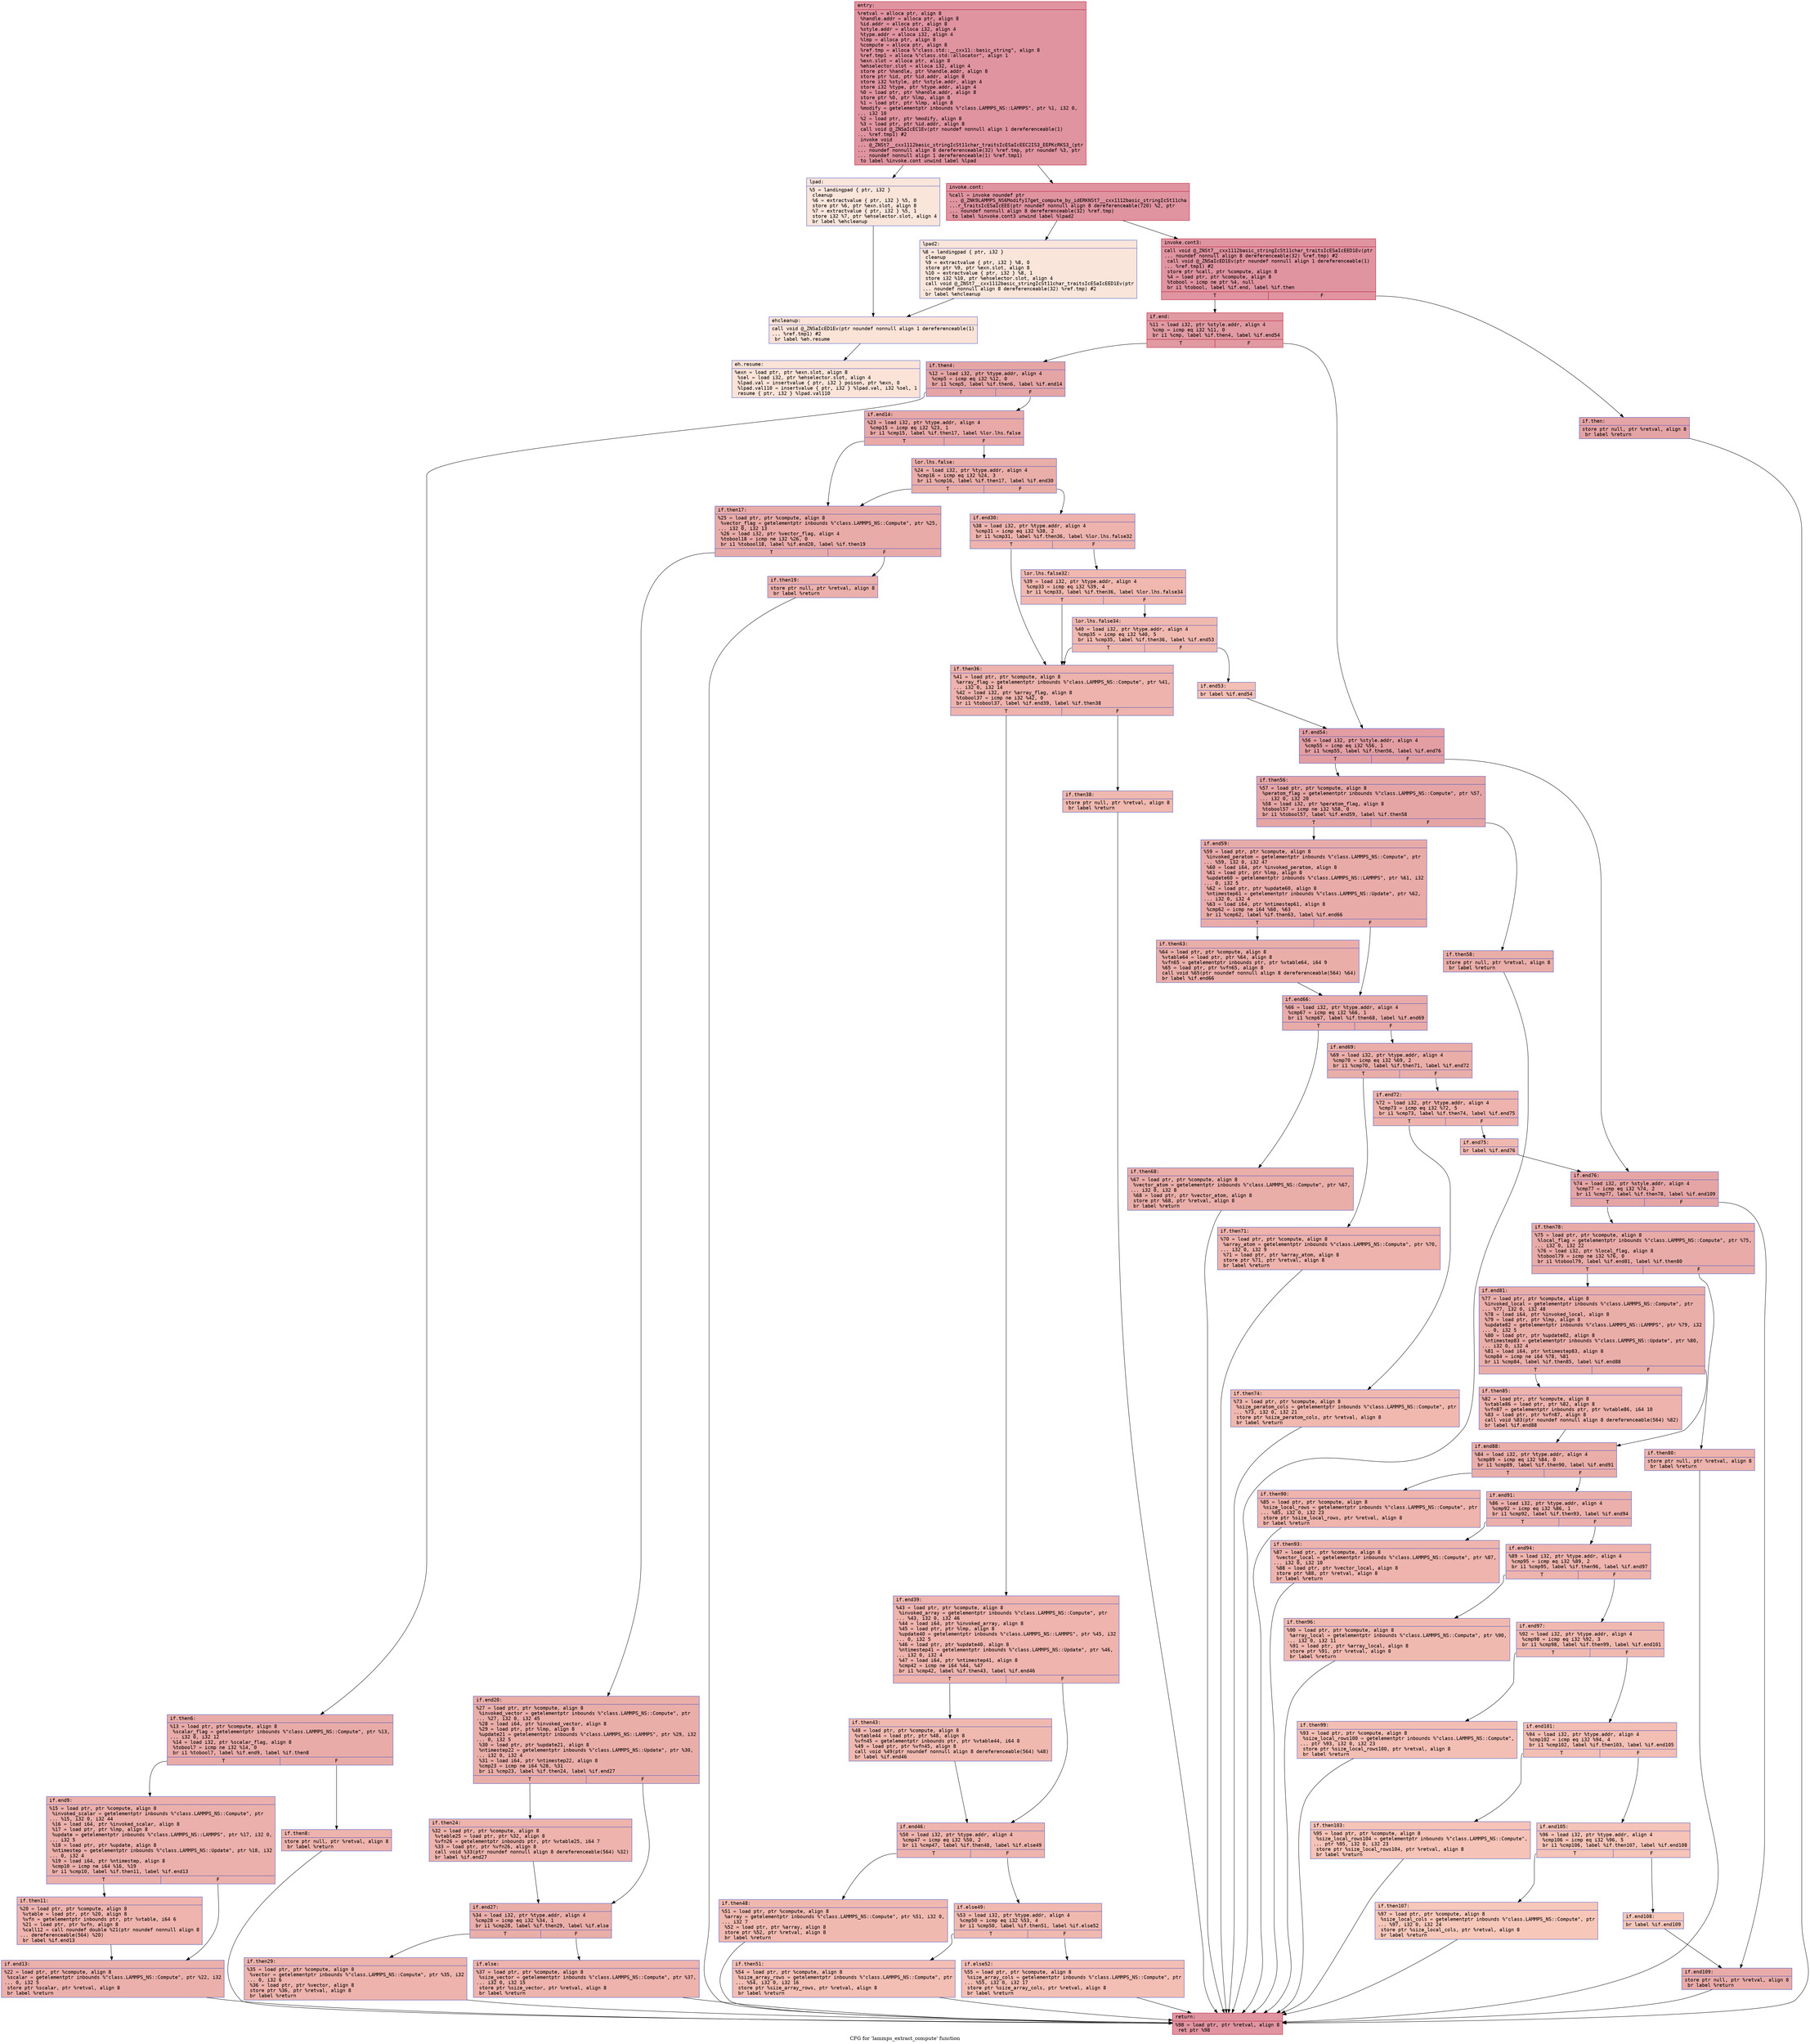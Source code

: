 digraph "CFG for 'lammps_extract_compute' function" {
	label="CFG for 'lammps_extract_compute' function";

	Node0x55bdf7e59100 [shape=record,color="#b70d28ff", style=filled, fillcolor="#b70d2870" fontname="Courier",label="{entry:\l|  %retval = alloca ptr, align 8\l  %handle.addr = alloca ptr, align 8\l  %id.addr = alloca ptr, align 8\l  %style.addr = alloca i32, align 4\l  %type.addr = alloca i32, align 4\l  %lmp = alloca ptr, align 8\l  %compute = alloca ptr, align 8\l  %ref.tmp = alloca %\"class.std::__cxx11::basic_string\", align 8\l  %ref.tmp1 = alloca %\"class.std::allocator\", align 1\l  %exn.slot = alloca ptr, align 8\l  %ehselector.slot = alloca i32, align 4\l  store ptr %handle, ptr %handle.addr, align 8\l  store ptr %id, ptr %id.addr, align 8\l  store i32 %style, ptr %style.addr, align 4\l  store i32 %type, ptr %type.addr, align 4\l  %0 = load ptr, ptr %handle.addr, align 8\l  store ptr %0, ptr %lmp, align 8\l  %1 = load ptr, ptr %lmp, align 8\l  %modify = getelementptr inbounds %\"class.LAMMPS_NS::LAMMPS\", ptr %1, i32 0,\l... i32 10\l  %2 = load ptr, ptr %modify, align 8\l  %3 = load ptr, ptr %id.addr, align 8\l  call void @_ZNSaIcEC1Ev(ptr noundef nonnull align 1 dereferenceable(1)\l... %ref.tmp1) #2\l  invoke void\l... @_ZNSt7__cxx1112basic_stringIcSt11char_traitsIcESaIcEEC2IS3_EEPKcRKS3_(ptr\l... noundef nonnull align 8 dereferenceable(32) %ref.tmp, ptr noundef %3, ptr\l... noundef nonnull align 1 dereferenceable(1) %ref.tmp1)\l          to label %invoke.cont unwind label %lpad\l}"];
	Node0x55bdf7e59100 -> Node0x55bdf7e59fd0[tooltip="entry -> invoke.cont\nProbability 100.00%" ];
	Node0x55bdf7e59100 -> Node0x55bdf7e5a050[tooltip="entry -> lpad\nProbability 0.00%" ];
	Node0x55bdf7e59fd0 [shape=record,color="#b70d28ff", style=filled, fillcolor="#b70d2870" fontname="Courier",label="{invoke.cont:\l|  %call = invoke noundef ptr\l... @_ZNK9LAMMPS_NS6Modify17get_compute_by_idERKNSt7__cxx1112basic_stringIcSt11cha\l...r_traitsIcESaIcEEE(ptr noundef nonnull align 8 dereferenceable(720) %2, ptr\l... noundef nonnull align 8 dereferenceable(32) %ref.tmp)\l          to label %invoke.cont3 unwind label %lpad2\l}"];
	Node0x55bdf7e59fd0 -> Node0x55bdf7e59f80[tooltip="invoke.cont -> invoke.cont3\nProbability 100.00%" ];
	Node0x55bdf7e59fd0 -> Node0x55bdf7e5a350[tooltip="invoke.cont -> lpad2\nProbability 0.00%" ];
	Node0x55bdf7e59f80 [shape=record,color="#b70d28ff", style=filled, fillcolor="#b70d2870" fontname="Courier",label="{invoke.cont3:\l|  call void @_ZNSt7__cxx1112basic_stringIcSt11char_traitsIcESaIcEED1Ev(ptr\l... noundef nonnull align 8 dereferenceable(32) %ref.tmp) #2\l  call void @_ZNSaIcED1Ev(ptr noundef nonnull align 1 dereferenceable(1)\l... %ref.tmp1) #2\l  store ptr %call, ptr %compute, align 8\l  %4 = load ptr, ptr %compute, align 8\l  %tobool = icmp ne ptr %4, null\l  br i1 %tobool, label %if.end, label %if.then\l|{<s0>T|<s1>F}}"];
	Node0x55bdf7e59f80:s0 -> Node0x55bdf7e5aa90[tooltip="invoke.cont3 -> if.end\nProbability 62.50%" ];
	Node0x55bdf7e59f80:s1 -> Node0x55bdf7e5ab00[tooltip="invoke.cont3 -> if.then\nProbability 37.50%" ];
	Node0x55bdf7e5ab00 [shape=record,color="#3d50c3ff", style=filled, fillcolor="#c32e3170" fontname="Courier",label="{if.then:\l|  store ptr null, ptr %retval, align 8\l  br label %return\l}"];
	Node0x55bdf7e5ab00 -> Node0x55bdf7e59690[tooltip="if.then -> return\nProbability 100.00%" ];
	Node0x55bdf7e5a050 [shape=record,color="#3d50c3ff", style=filled, fillcolor="#f4c5ad70" fontname="Courier",label="{lpad:\l|  %5 = landingpad \{ ptr, i32 \}\l          cleanup\l  %6 = extractvalue \{ ptr, i32 \} %5, 0\l  store ptr %6, ptr %exn.slot, align 8\l  %7 = extractvalue \{ ptr, i32 \} %5, 1\l  store i32 %7, ptr %ehselector.slot, align 4\l  br label %ehcleanup\l}"];
	Node0x55bdf7e5a050 -> Node0x55bdf7e5b1c0[tooltip="lpad -> ehcleanup\nProbability 100.00%" ];
	Node0x55bdf7e5a350 [shape=record,color="#3d50c3ff", style=filled, fillcolor="#f4c5ad70" fontname="Courier",label="{lpad2:\l|  %8 = landingpad \{ ptr, i32 \}\l          cleanup\l  %9 = extractvalue \{ ptr, i32 \} %8, 0\l  store ptr %9, ptr %exn.slot, align 8\l  %10 = extractvalue \{ ptr, i32 \} %8, 1\l  store i32 %10, ptr %ehselector.slot, align 4\l  call void @_ZNSt7__cxx1112basic_stringIcSt11char_traitsIcESaIcEED1Ev(ptr\l... noundef nonnull align 8 dereferenceable(32) %ref.tmp) #2\l  br label %ehcleanup\l}"];
	Node0x55bdf7e5a350 -> Node0x55bdf7e5b1c0[tooltip="lpad2 -> ehcleanup\nProbability 100.00%" ];
	Node0x55bdf7e5b1c0 [shape=record,color="#3d50c3ff", style=filled, fillcolor="#f6bfa670" fontname="Courier",label="{ehcleanup:\l|  call void @_ZNSaIcED1Ev(ptr noundef nonnull align 1 dereferenceable(1)\l... %ref.tmp1) #2\l  br label %eh.resume\l}"];
	Node0x55bdf7e5b1c0 -> Node0x55bdf7e5b840[tooltip="ehcleanup -> eh.resume\nProbability 100.00%" ];
	Node0x55bdf7e5aa90 [shape=record,color="#b70d28ff", style=filled, fillcolor="#bb1b2c70" fontname="Courier",label="{if.end:\l|  %11 = load i32, ptr %style.addr, align 4\l  %cmp = icmp eq i32 %11, 0\l  br i1 %cmp, label %if.then4, label %if.end54\l|{<s0>T|<s1>F}}"];
	Node0x55bdf7e5aa90:s0 -> Node0x55bdf7e5ba10[tooltip="if.end -> if.then4\nProbability 37.50%" ];
	Node0x55bdf7e5aa90:s1 -> Node0x55bdf7e5ba90[tooltip="if.end -> if.end54\nProbability 62.50%" ];
	Node0x55bdf7e5ba10 [shape=record,color="#3d50c3ff", style=filled, fillcolor="#c5333470" fontname="Courier",label="{if.then4:\l|  %12 = load i32, ptr %type.addr, align 4\l  %cmp5 = icmp eq i32 %12, 0\l  br i1 %cmp5, label %if.then6, label %if.end14\l|{<s0>T|<s1>F}}"];
	Node0x55bdf7e5ba10:s0 -> Node0x55bdf7e5bd50[tooltip="if.then4 -> if.then6\nProbability 37.50%" ];
	Node0x55bdf7e5ba10:s1 -> Node0x55bdf7e5bdd0[tooltip="if.then4 -> if.end14\nProbability 62.50%" ];
	Node0x55bdf7e5bd50 [shape=record,color="#3d50c3ff", style=filled, fillcolor="#cc403a70" fontname="Courier",label="{if.then6:\l|  %13 = load ptr, ptr %compute, align 8\l  %scalar_flag = getelementptr inbounds %\"class.LAMMPS_NS::Compute\", ptr %13,\l... i32 0, i32 12\l  %14 = load i32, ptr %scalar_flag, align 8\l  %tobool7 = icmp ne i32 %14, 0\l  br i1 %tobool7, label %if.end9, label %if.then8\l|{<s0>T|<s1>F}}"];
	Node0x55bdf7e5bd50:s0 -> Node0x55bdf7e5c200[tooltip="if.then6 -> if.end9\nProbability 62.50%" ];
	Node0x55bdf7e5bd50:s1 -> Node0x55bdf7e5c270[tooltip="if.then6 -> if.then8\nProbability 37.50%" ];
	Node0x55bdf7e5c270 [shape=record,color="#3d50c3ff", style=filled, fillcolor="#d6524470" fontname="Courier",label="{if.then8:\l|  store ptr null, ptr %retval, align 8\l  br label %return\l}"];
	Node0x55bdf7e5c270 -> Node0x55bdf7e59690[tooltip="if.then8 -> return\nProbability 100.00%" ];
	Node0x55bdf7e5c200 [shape=record,color="#3d50c3ff", style=filled, fillcolor="#d24b4070" fontname="Courier",label="{if.end9:\l|  %15 = load ptr, ptr %compute, align 8\l  %invoked_scalar = getelementptr inbounds %\"class.LAMMPS_NS::Compute\", ptr\l... %15, i32 0, i32 44\l  %16 = load i64, ptr %invoked_scalar, align 8\l  %17 = load ptr, ptr %lmp, align 8\l  %update = getelementptr inbounds %\"class.LAMMPS_NS::LAMMPS\", ptr %17, i32 0,\l... i32 5\l  %18 = load ptr, ptr %update, align 8\l  %ntimestep = getelementptr inbounds %\"class.LAMMPS_NS::Update\", ptr %18, i32\l... 0, i32 4\l  %19 = load i64, ptr %ntimestep, align 8\l  %cmp10 = icmp ne i64 %16, %19\l  br i1 %cmp10, label %if.then11, label %if.end13\l|{<s0>T|<s1>F}}"];
	Node0x55bdf7e5c200:s0 -> Node0x55bdf7e5cb00[tooltip="if.end9 -> if.then11\nProbability 50.00%" ];
	Node0x55bdf7e5c200:s1 -> Node0x55bdf7e5cb80[tooltip="if.end9 -> if.end13\nProbability 50.00%" ];
	Node0x55bdf7e5cb00 [shape=record,color="#3d50c3ff", style=filled, fillcolor="#d8564670" fontname="Courier",label="{if.then11:\l|  %20 = load ptr, ptr %compute, align 8\l  %vtable = load ptr, ptr %20, align 8\l  %vfn = getelementptr inbounds ptr, ptr %vtable, i64 6\l  %21 = load ptr, ptr %vfn, align 8\l  %call12 = call noundef double %21(ptr noundef nonnull align 8\l... dereferenceable(564) %20)\l  br label %if.end13\l}"];
	Node0x55bdf7e5cb00 -> Node0x55bdf7e5cb80[tooltip="if.then11 -> if.end13\nProbability 100.00%" ];
	Node0x55bdf7e5cb80 [shape=record,color="#3d50c3ff", style=filled, fillcolor="#d24b4070" fontname="Courier",label="{if.end13:\l|  %22 = load ptr, ptr %compute, align 8\l  %scalar = getelementptr inbounds %\"class.LAMMPS_NS::Compute\", ptr %22, i32\l... 0, i32 5\l  store ptr %scalar, ptr %retval, align 8\l  br label %return\l}"];
	Node0x55bdf7e5cb80 -> Node0x55bdf7e59690[tooltip="if.end13 -> return\nProbability 100.00%" ];
	Node0x55bdf7e5bdd0 [shape=record,color="#3d50c3ff", style=filled, fillcolor="#ca3b3770" fontname="Courier",label="{if.end14:\l|  %23 = load i32, ptr %type.addr, align 4\l  %cmp15 = icmp eq i32 %23, 1\l  br i1 %cmp15, label %if.then17, label %lor.lhs.false\l|{<s0>T|<s1>F}}"];
	Node0x55bdf7e5bdd0:s0 -> Node0x55bdf7e5ab70[tooltip="if.end14 -> if.then17\nProbability 50.00%" ];
	Node0x55bdf7e5bdd0:s1 -> Node0x55bdf7e5abf0[tooltip="if.end14 -> lor.lhs.false\nProbability 50.00%" ];
	Node0x55bdf7e5abf0 [shape=record,color="#3d50c3ff", style=filled, fillcolor="#d0473d70" fontname="Courier",label="{lor.lhs.false:\l|  %24 = load i32, ptr %type.addr, align 4\l  %cmp16 = icmp eq i32 %24, 3\l  br i1 %cmp16, label %if.then17, label %if.end30\l|{<s0>T|<s1>F}}"];
	Node0x55bdf7e5abf0:s0 -> Node0x55bdf7e5ab70[tooltip="lor.lhs.false -> if.then17\nProbability 50.00%" ];
	Node0x55bdf7e5abf0:s1 -> Node0x55bdf7e5da80[tooltip="lor.lhs.false -> if.end30\nProbability 50.00%" ];
	Node0x55bdf7e5ab70 [shape=record,color="#3d50c3ff", style=filled, fillcolor="#cc403a70" fontname="Courier",label="{if.then17:\l|  %25 = load ptr, ptr %compute, align 8\l  %vector_flag = getelementptr inbounds %\"class.LAMMPS_NS::Compute\", ptr %25,\l... i32 0, i32 13\l  %26 = load i32, ptr %vector_flag, align 4\l  %tobool18 = icmp ne i32 %26, 0\l  br i1 %tobool18, label %if.end20, label %if.then19\l|{<s0>T|<s1>F}}"];
	Node0x55bdf7e5ab70:s0 -> Node0x55bdf7e5de30[tooltip="if.then17 -> if.end20\nProbability 62.50%" ];
	Node0x55bdf7e5ab70:s1 -> Node0x55bdf7e5deb0[tooltip="if.then17 -> if.then19\nProbability 37.50%" ];
	Node0x55bdf7e5deb0 [shape=record,color="#3d50c3ff", style=filled, fillcolor="#d24b4070" fontname="Courier",label="{if.then19:\l|  store ptr null, ptr %retval, align 8\l  br label %return\l}"];
	Node0x55bdf7e5deb0 -> Node0x55bdf7e59690[tooltip="if.then19 -> return\nProbability 100.00%" ];
	Node0x55bdf7e5de30 [shape=record,color="#3d50c3ff", style=filled, fillcolor="#d0473d70" fontname="Courier",label="{if.end20:\l|  %27 = load ptr, ptr %compute, align 8\l  %invoked_vector = getelementptr inbounds %\"class.LAMMPS_NS::Compute\", ptr\l... %27, i32 0, i32 45\l  %28 = load i64, ptr %invoked_vector, align 8\l  %29 = load ptr, ptr %lmp, align 8\l  %update21 = getelementptr inbounds %\"class.LAMMPS_NS::LAMMPS\", ptr %29, i32\l... 0, i32 5\l  %30 = load ptr, ptr %update21, align 8\l  %ntimestep22 = getelementptr inbounds %\"class.LAMMPS_NS::Update\", ptr %30,\l... i32 0, i32 4\l  %31 = load i64, ptr %ntimestep22, align 8\l  %cmp23 = icmp ne i64 %28, %31\l  br i1 %cmp23, label %if.then24, label %if.end27\l|{<s0>T|<s1>F}}"];
	Node0x55bdf7e5de30:s0 -> Node0x55bdf7e5e780[tooltip="if.end20 -> if.then24\nProbability 50.00%" ];
	Node0x55bdf7e5de30:s1 -> Node0x55bdf7e5e800[tooltip="if.end20 -> if.end27\nProbability 50.00%" ];
	Node0x55bdf7e5e780 [shape=record,color="#3d50c3ff", style=filled, fillcolor="#d6524470" fontname="Courier",label="{if.then24:\l|  %32 = load ptr, ptr %compute, align 8\l  %vtable25 = load ptr, ptr %32, align 8\l  %vfn26 = getelementptr inbounds ptr, ptr %vtable25, i64 7\l  %33 = load ptr, ptr %vfn26, align 8\l  call void %33(ptr noundef nonnull align 8 dereferenceable(564) %32)\l  br label %if.end27\l}"];
	Node0x55bdf7e5e780 -> Node0x55bdf7e5e800[tooltip="if.then24 -> if.end27\nProbability 100.00%" ];
	Node0x55bdf7e5e800 [shape=record,color="#3d50c3ff", style=filled, fillcolor="#d0473d70" fontname="Courier",label="{if.end27:\l|  %34 = load i32, ptr %type.addr, align 4\l  %cmp28 = icmp eq i32 %34, 1\l  br i1 %cmp28, label %if.then29, label %if.else\l|{<s0>T|<s1>F}}"];
	Node0x55bdf7e5e800:s0 -> Node0x55bdf7e5ee60[tooltip="if.end27 -> if.then29\nProbability 50.00%" ];
	Node0x55bdf7e5e800:s1 -> Node0x55bdf7e5eee0[tooltip="if.end27 -> if.else\nProbability 50.00%" ];
	Node0x55bdf7e5ee60 [shape=record,color="#3d50c3ff", style=filled, fillcolor="#d6524470" fontname="Courier",label="{if.then29:\l|  %35 = load ptr, ptr %compute, align 8\l  %vector = getelementptr inbounds %\"class.LAMMPS_NS::Compute\", ptr %35, i32\l... 0, i32 6\l  %36 = load ptr, ptr %vector, align 8\l  store ptr %36, ptr %retval, align 8\l  br label %return\l}"];
	Node0x55bdf7e5ee60 -> Node0x55bdf7e59690[tooltip="if.then29 -> return\nProbability 100.00%" ];
	Node0x55bdf7e5eee0 [shape=record,color="#3d50c3ff", style=filled, fillcolor="#d6524470" fontname="Courier",label="{if.else:\l|  %37 = load ptr, ptr %compute, align 8\l  %size_vector = getelementptr inbounds %\"class.LAMMPS_NS::Compute\", ptr %37,\l... i32 0, i32 15\l  store ptr %size_vector, ptr %retval, align 8\l  br label %return\l}"];
	Node0x55bdf7e5eee0 -> Node0x55bdf7e59690[tooltip="if.else -> return\nProbability 100.00%" ];
	Node0x55bdf7e5da80 [shape=record,color="#3d50c3ff", style=filled, fillcolor="#d6524470" fontname="Courier",label="{if.end30:\l|  %38 = load i32, ptr %type.addr, align 4\l  %cmp31 = icmp eq i32 %38, 2\l  br i1 %cmp31, label %if.then36, label %lor.lhs.false32\l|{<s0>T|<s1>F}}"];
	Node0x55bdf7e5da80:s0 -> Node0x55bdf7e5f6a0[tooltip="if.end30 -> if.then36\nProbability 50.00%" ];
	Node0x55bdf7e5da80:s1 -> Node0x55bdf7e5f720[tooltip="if.end30 -> lor.lhs.false32\nProbability 50.00%" ];
	Node0x55bdf7e5f720 [shape=record,color="#3d50c3ff", style=filled, fillcolor="#dc5d4a70" fontname="Courier",label="{lor.lhs.false32:\l|  %39 = load i32, ptr %type.addr, align 4\l  %cmp33 = icmp eq i32 %39, 4\l  br i1 %cmp33, label %if.then36, label %lor.lhs.false34\l|{<s0>T|<s1>F}}"];
	Node0x55bdf7e5f720:s0 -> Node0x55bdf7e5f6a0[tooltip="lor.lhs.false32 -> if.then36\nProbability 50.00%" ];
	Node0x55bdf7e5f720:s1 -> Node0x55bdf7e5f9b0[tooltip="lor.lhs.false32 -> lor.lhs.false34\nProbability 50.00%" ];
	Node0x55bdf7e5f9b0 [shape=record,color="#3d50c3ff", style=filled, fillcolor="#de614d70" fontname="Courier",label="{lor.lhs.false34:\l|  %40 = load i32, ptr %type.addr, align 4\l  %cmp35 = icmp eq i32 %40, 5\l  br i1 %cmp35, label %if.then36, label %if.end53\l|{<s0>T|<s1>F}}"];
	Node0x55bdf7e5f9b0:s0 -> Node0x55bdf7e5f6a0[tooltip="lor.lhs.false34 -> if.then36\nProbability 50.00%" ];
	Node0x55bdf7e5f9b0:s1 -> Node0x55bdf7e5fc10[tooltip="lor.lhs.false34 -> if.end53\nProbability 50.00%" ];
	Node0x55bdf7e5f6a0 [shape=record,color="#3d50c3ff", style=filled, fillcolor="#d6524470" fontname="Courier",label="{if.then36:\l|  %41 = load ptr, ptr %compute, align 8\l  %array_flag = getelementptr inbounds %\"class.LAMMPS_NS::Compute\", ptr %41,\l... i32 0, i32 14\l  %42 = load i32, ptr %array_flag, align 8\l  %tobool37 = icmp ne i32 %42, 0\l  br i1 %tobool37, label %if.end39, label %if.then38\l|{<s0>T|<s1>F}}"];
	Node0x55bdf7e5f6a0:s0 -> Node0x55bdf7e5ffc0[tooltip="if.then36 -> if.end39\nProbability 62.50%" ];
	Node0x55bdf7e5f6a0:s1 -> Node0x55bdf7e60040[tooltip="if.then36 -> if.then38\nProbability 37.50%" ];
	Node0x55bdf7e60040 [shape=record,color="#3d50c3ff", style=filled, fillcolor="#de614d70" fontname="Courier",label="{if.then38:\l|  store ptr null, ptr %retval, align 8\l  br label %return\l}"];
	Node0x55bdf7e60040 -> Node0x55bdf7e59690[tooltip="if.then38 -> return\nProbability 100.00%" ];
	Node0x55bdf7e5ffc0 [shape=record,color="#3d50c3ff", style=filled, fillcolor="#d8564670" fontname="Courier",label="{if.end39:\l|  %43 = load ptr, ptr %compute, align 8\l  %invoked_array = getelementptr inbounds %\"class.LAMMPS_NS::Compute\", ptr\l... %43, i32 0, i32 46\l  %44 = load i64, ptr %invoked_array, align 8\l  %45 = load ptr, ptr %lmp, align 8\l  %update40 = getelementptr inbounds %\"class.LAMMPS_NS::LAMMPS\", ptr %45, i32\l... 0, i32 5\l  %46 = load ptr, ptr %update40, align 8\l  %ntimestep41 = getelementptr inbounds %\"class.LAMMPS_NS::Update\", ptr %46,\l... i32 0, i32 4\l  %47 = load i64, ptr %ntimestep41, align 8\l  %cmp42 = icmp ne i64 %44, %47\l  br i1 %cmp42, label %if.then43, label %if.end46\l|{<s0>T|<s1>F}}"];
	Node0x55bdf7e5ffc0:s0 -> Node0x55bdf7e610c0[tooltip="if.end39 -> if.then43\nProbability 50.00%" ];
	Node0x55bdf7e5ffc0:s1 -> Node0x55bdf7e61140[tooltip="if.end39 -> if.end46\nProbability 50.00%" ];
	Node0x55bdf7e610c0 [shape=record,color="#3d50c3ff", style=filled, fillcolor="#de614d70" fontname="Courier",label="{if.then43:\l|  %48 = load ptr, ptr %compute, align 8\l  %vtable44 = load ptr, ptr %48, align 8\l  %vfn45 = getelementptr inbounds ptr, ptr %vtable44, i64 8\l  %49 = load ptr, ptr %vfn45, align 8\l  call void %49(ptr noundef nonnull align 8 dereferenceable(564) %48)\l  br label %if.end46\l}"];
	Node0x55bdf7e610c0 -> Node0x55bdf7e61140[tooltip="if.then43 -> if.end46\nProbability 100.00%" ];
	Node0x55bdf7e61140 [shape=record,color="#3d50c3ff", style=filled, fillcolor="#d8564670" fontname="Courier",label="{if.end46:\l|  %50 = load i32, ptr %type.addr, align 4\l  %cmp47 = icmp eq i32 %50, 2\l  br i1 %cmp47, label %if.then48, label %if.else49\l|{<s0>T|<s1>F}}"];
	Node0x55bdf7e61140:s0 -> Node0x55bdf7e617a0[tooltip="if.end46 -> if.then48\nProbability 50.00%" ];
	Node0x55bdf7e61140:s1 -> Node0x55bdf7e61820[tooltip="if.end46 -> if.else49\nProbability 50.00%" ];
	Node0x55bdf7e617a0 [shape=record,color="#3d50c3ff", style=filled, fillcolor="#de614d70" fontname="Courier",label="{if.then48:\l|  %51 = load ptr, ptr %compute, align 8\l  %array = getelementptr inbounds %\"class.LAMMPS_NS::Compute\", ptr %51, i32 0,\l... i32 7\l  %52 = load ptr, ptr %array, align 8\l  store ptr %52, ptr %retval, align 8\l  br label %return\l}"];
	Node0x55bdf7e617a0 -> Node0x55bdf7e59690[tooltip="if.then48 -> return\nProbability 100.00%" ];
	Node0x55bdf7e61820 [shape=record,color="#3d50c3ff", style=filled, fillcolor="#de614d70" fontname="Courier",label="{if.else49:\l|  %53 = load i32, ptr %type.addr, align 4\l  %cmp50 = icmp eq i32 %53, 4\l  br i1 %cmp50, label %if.then51, label %if.else52\l|{<s0>T|<s1>F}}"];
	Node0x55bdf7e61820:s0 -> Node0x55bdf7e61d70[tooltip="if.else49 -> if.then51\nProbability 50.00%" ];
	Node0x55bdf7e61820:s1 -> Node0x55bdf7e61df0[tooltip="if.else49 -> if.else52\nProbability 50.00%" ];
	Node0x55bdf7e61d70 [shape=record,color="#3d50c3ff", style=filled, fillcolor="#e36c5570" fontname="Courier",label="{if.then51:\l|  %54 = load ptr, ptr %compute, align 8\l  %size_array_rows = getelementptr inbounds %\"class.LAMMPS_NS::Compute\", ptr\l... %54, i32 0, i32 16\l  store ptr %size_array_rows, ptr %retval, align 8\l  br label %return\l}"];
	Node0x55bdf7e61d70 -> Node0x55bdf7e59690[tooltip="if.then51 -> return\nProbability 100.00%" ];
	Node0x55bdf7e61df0 [shape=record,color="#3d50c3ff", style=filled, fillcolor="#e36c5570" fontname="Courier",label="{if.else52:\l|  %55 = load ptr, ptr %compute, align 8\l  %size_array_cols = getelementptr inbounds %\"class.LAMMPS_NS::Compute\", ptr\l... %55, i32 0, i32 17\l  store ptr %size_array_cols, ptr %retval, align 8\l  br label %return\l}"];
	Node0x55bdf7e61df0 -> Node0x55bdf7e59690[tooltip="if.else52 -> return\nProbability 100.00%" ];
	Node0x55bdf7e5fc10 [shape=record,color="#3d50c3ff", style=filled, fillcolor="#e36c5570" fontname="Courier",label="{if.end53:\l|  br label %if.end54\l}"];
	Node0x55bdf7e5fc10 -> Node0x55bdf7e5ba90[tooltip="if.end53 -> if.end54\nProbability 100.00%" ];
	Node0x55bdf7e5ba90 [shape=record,color="#3d50c3ff", style=filled, fillcolor="#be242e70" fontname="Courier",label="{if.end54:\l|  %56 = load i32, ptr %style.addr, align 4\l  %cmp55 = icmp eq i32 %56, 1\l  br i1 %cmp55, label %if.then56, label %if.end76\l|{<s0>T|<s1>F}}"];
	Node0x55bdf7e5ba90:s0 -> Node0x55bdf7e5d9c0[tooltip="if.end54 -> if.then56\nProbability 50.00%" ];
	Node0x55bdf7e5ba90:s1 -> Node0x55bdf7e5da10[tooltip="if.end54 -> if.end76\nProbability 50.00%" ];
	Node0x55bdf7e5d9c0 [shape=record,color="#3d50c3ff", style=filled, fillcolor="#c5333470" fontname="Courier",label="{if.then56:\l|  %57 = load ptr, ptr %compute, align 8\l  %peratom_flag = getelementptr inbounds %\"class.LAMMPS_NS::Compute\", ptr %57,\l... i32 0, i32 20\l  %58 = load i32, ptr %peratom_flag, align 8\l  %tobool57 = icmp ne i32 %58, 0\l  br i1 %tobool57, label %if.end59, label %if.then58\l|{<s0>T|<s1>F}}"];
	Node0x55bdf7e5d9c0:s0 -> Node0x55bdf7e63040[tooltip="if.then56 -> if.end59\nProbability 62.50%" ];
	Node0x55bdf7e5d9c0:s1 -> Node0x55bdf7e630c0[tooltip="if.then56 -> if.then58\nProbability 37.50%" ];
	Node0x55bdf7e630c0 [shape=record,color="#3d50c3ff", style=filled, fillcolor="#d0473d70" fontname="Courier",label="{if.then58:\l|  store ptr null, ptr %retval, align 8\l  br label %return\l}"];
	Node0x55bdf7e630c0 -> Node0x55bdf7e59690[tooltip="if.then58 -> return\nProbability 100.00%" ];
	Node0x55bdf7e63040 [shape=record,color="#3d50c3ff", style=filled, fillcolor="#cc403a70" fontname="Courier",label="{if.end59:\l|  %59 = load ptr, ptr %compute, align 8\l  %invoked_peratom = getelementptr inbounds %\"class.LAMMPS_NS::Compute\", ptr\l... %59, i32 0, i32 47\l  %60 = load i64, ptr %invoked_peratom, align 8\l  %61 = load ptr, ptr %lmp, align 8\l  %update60 = getelementptr inbounds %\"class.LAMMPS_NS::LAMMPS\", ptr %61, i32\l... 0, i32 5\l  %62 = load ptr, ptr %update60, align 8\l  %ntimestep61 = getelementptr inbounds %\"class.LAMMPS_NS::Update\", ptr %62,\l... i32 0, i32 4\l  %63 = load i64, ptr %ntimestep61, align 8\l  %cmp62 = icmp ne i64 %60, %63\l  br i1 %cmp62, label %if.then63, label %if.end66\l|{<s0>T|<s1>F}}"];
	Node0x55bdf7e63040:s0 -> Node0x55bdf7e63910[tooltip="if.end59 -> if.then63\nProbability 50.00%" ];
	Node0x55bdf7e63040:s1 -> Node0x55bdf7e63990[tooltip="if.end59 -> if.end66\nProbability 50.00%" ];
	Node0x55bdf7e63910 [shape=record,color="#3d50c3ff", style=filled, fillcolor="#d0473d70" fontname="Courier",label="{if.then63:\l|  %64 = load ptr, ptr %compute, align 8\l  %vtable64 = load ptr, ptr %64, align 8\l  %vfn65 = getelementptr inbounds ptr, ptr %vtable64, i64 9\l  %65 = load ptr, ptr %vfn65, align 8\l  call void %65(ptr noundef nonnull align 8 dereferenceable(564) %64)\l  br label %if.end66\l}"];
	Node0x55bdf7e63910 -> Node0x55bdf7e63990[tooltip="if.then63 -> if.end66\nProbability 100.00%" ];
	Node0x55bdf7e63990 [shape=record,color="#3d50c3ff", style=filled, fillcolor="#cc403a70" fontname="Courier",label="{if.end66:\l|  %66 = load i32, ptr %type.addr, align 4\l  %cmp67 = icmp eq i32 %66, 1\l  br i1 %cmp67, label %if.then68, label %if.end69\l|{<s0>T|<s1>F}}"];
	Node0x55bdf7e63990:s0 -> Node0x55bdf7e63ff0[tooltip="if.end66 -> if.then68\nProbability 50.00%" ];
	Node0x55bdf7e63990:s1 -> Node0x55bdf7e64070[tooltip="if.end66 -> if.end69\nProbability 50.00%" ];
	Node0x55bdf7e63ff0 [shape=record,color="#3d50c3ff", style=filled, fillcolor="#d0473d70" fontname="Courier",label="{if.then68:\l|  %67 = load ptr, ptr %compute, align 8\l  %vector_atom = getelementptr inbounds %\"class.LAMMPS_NS::Compute\", ptr %67,\l... i32 0, i32 8\l  %68 = load ptr, ptr %vector_atom, align 8\l  store ptr %68, ptr %retval, align 8\l  br label %return\l}"];
	Node0x55bdf7e63ff0 -> Node0x55bdf7e59690[tooltip="if.then68 -> return\nProbability 100.00%" ];
	Node0x55bdf7e64070 [shape=record,color="#3d50c3ff", style=filled, fillcolor="#d0473d70" fontname="Courier",label="{if.end69:\l|  %69 = load i32, ptr %type.addr, align 4\l  %cmp70 = icmp eq i32 %69, 2\l  br i1 %cmp70, label %if.then71, label %if.end72\l|{<s0>T|<s1>F}}"];
	Node0x55bdf7e64070:s0 -> Node0x55bdf7e645d0[tooltip="if.end69 -> if.then71\nProbability 50.00%" ];
	Node0x55bdf7e64070:s1 -> Node0x55bdf7e64650[tooltip="if.end69 -> if.end72\nProbability 50.00%" ];
	Node0x55bdf7e645d0 [shape=record,color="#3d50c3ff", style=filled, fillcolor="#d6524470" fontname="Courier",label="{if.then71:\l|  %70 = load ptr, ptr %compute, align 8\l  %array_atom = getelementptr inbounds %\"class.LAMMPS_NS::Compute\", ptr %70,\l... i32 0, i32 9\l  %71 = load ptr, ptr %array_atom, align 8\l  store ptr %71, ptr %retval, align 8\l  br label %return\l}"];
	Node0x55bdf7e645d0 -> Node0x55bdf7e59690[tooltip="if.then71 -> return\nProbability 100.00%" ];
	Node0x55bdf7e64650 [shape=record,color="#3d50c3ff", style=filled, fillcolor="#d6524470" fontname="Courier",label="{if.end72:\l|  %72 = load i32, ptr %type.addr, align 4\l  %cmp73 = icmp eq i32 %72, 5\l  br i1 %cmp73, label %if.then74, label %if.end75\l|{<s0>T|<s1>F}}"];
	Node0x55bdf7e64650:s0 -> Node0x55bdf7e64bb0[tooltip="if.end72 -> if.then74\nProbability 50.00%" ];
	Node0x55bdf7e64650:s1 -> Node0x55bdf7e64c30[tooltip="if.end72 -> if.end75\nProbability 50.00%" ];
	Node0x55bdf7e64bb0 [shape=record,color="#3d50c3ff", style=filled, fillcolor="#dc5d4a70" fontname="Courier",label="{if.then74:\l|  %73 = load ptr, ptr %compute, align 8\l  %size_peratom_cols = getelementptr inbounds %\"class.LAMMPS_NS::Compute\", ptr\l... %73, i32 0, i32 21\l  store ptr %size_peratom_cols, ptr %retval, align 8\l  br label %return\l}"];
	Node0x55bdf7e64bb0 -> Node0x55bdf7e59690[tooltip="if.then74 -> return\nProbability 100.00%" ];
	Node0x55bdf7e64c30 [shape=record,color="#3d50c3ff", style=filled, fillcolor="#dc5d4a70" fontname="Courier",label="{if.end75:\l|  br label %if.end76\l}"];
	Node0x55bdf7e64c30 -> Node0x55bdf7e5da10[tooltip="if.end75 -> if.end76\nProbability 100.00%" ];
	Node0x55bdf7e5da10 [shape=record,color="#3d50c3ff", style=filled, fillcolor="#c5333470" fontname="Courier",label="{if.end76:\l|  %74 = load i32, ptr %style.addr, align 4\l  %cmp77 = icmp eq i32 %74, 2\l  br i1 %cmp77, label %if.then78, label %if.end109\l|{<s0>T|<s1>F}}"];
	Node0x55bdf7e5da10:s0 -> Node0x55bdf7e65210[tooltip="if.end76 -> if.then78\nProbability 50.00%" ];
	Node0x55bdf7e5da10:s1 -> Node0x55bdf7e65260[tooltip="if.end76 -> if.end109\nProbability 50.00%" ];
	Node0x55bdf7e65210 [shape=record,color="#3d50c3ff", style=filled, fillcolor="#cc403a70" fontname="Courier",label="{if.then78:\l|  %75 = load ptr, ptr %compute, align 8\l  %local_flag = getelementptr inbounds %\"class.LAMMPS_NS::Compute\", ptr %75,\l... i32 0, i32 22\l  %76 = load i32, ptr %local_flag, align 8\l  %tobool79 = icmp ne i32 %76, 0\l  br i1 %tobool79, label %if.end81, label %if.then80\l|{<s0>T|<s1>F}}"];
	Node0x55bdf7e65210:s0 -> Node0x55bdf7e655e0[tooltip="if.then78 -> if.end81\nProbability 62.50%" ];
	Node0x55bdf7e65210:s1 -> Node0x55bdf7e65660[tooltip="if.then78 -> if.then80\nProbability 37.50%" ];
	Node0x55bdf7e65660 [shape=record,color="#3d50c3ff", style=filled, fillcolor="#d6524470" fontname="Courier",label="{if.then80:\l|  store ptr null, ptr %retval, align 8\l  br label %return\l}"];
	Node0x55bdf7e65660 -> Node0x55bdf7e59690[tooltip="if.then80 -> return\nProbability 100.00%" ];
	Node0x55bdf7e655e0 [shape=record,color="#3d50c3ff", style=filled, fillcolor="#d0473d70" fontname="Courier",label="{if.end81:\l|  %77 = load ptr, ptr %compute, align 8\l  %invoked_local = getelementptr inbounds %\"class.LAMMPS_NS::Compute\", ptr\l... %77, i32 0, i32 48\l  %78 = load i64, ptr %invoked_local, align 8\l  %79 = load ptr, ptr %lmp, align 8\l  %update82 = getelementptr inbounds %\"class.LAMMPS_NS::LAMMPS\", ptr %79, i32\l... 0, i32 5\l  %80 = load ptr, ptr %update82, align 8\l  %ntimestep83 = getelementptr inbounds %\"class.LAMMPS_NS::Update\", ptr %80,\l... i32 0, i32 4\l  %81 = load i64, ptr %ntimestep83, align 8\l  %cmp84 = icmp ne i64 %78, %81\l  br i1 %cmp84, label %if.then85, label %if.end88\l|{<s0>T|<s1>F}}"];
	Node0x55bdf7e655e0:s0 -> Node0x55bdf7e65ed0[tooltip="if.end81 -> if.then85\nProbability 50.00%" ];
	Node0x55bdf7e655e0:s1 -> Node0x55bdf7e65f50[tooltip="if.end81 -> if.end88\nProbability 50.00%" ];
	Node0x55bdf7e65ed0 [shape=record,color="#3d50c3ff", style=filled, fillcolor="#d6524470" fontname="Courier",label="{if.then85:\l|  %82 = load ptr, ptr %compute, align 8\l  %vtable86 = load ptr, ptr %82, align 8\l  %vfn87 = getelementptr inbounds ptr, ptr %vtable86, i64 10\l  %83 = load ptr, ptr %vfn87, align 8\l  call void %83(ptr noundef nonnull align 8 dereferenceable(564) %82)\l  br label %if.end88\l}"];
	Node0x55bdf7e65ed0 -> Node0x55bdf7e65f50[tooltip="if.then85 -> if.end88\nProbability 100.00%" ];
	Node0x55bdf7e65f50 [shape=record,color="#3d50c3ff", style=filled, fillcolor="#d0473d70" fontname="Courier",label="{if.end88:\l|  %84 = load i32, ptr %type.addr, align 4\l  %cmp89 = icmp eq i32 %84, 0\l  br i1 %cmp89, label %if.then90, label %if.end91\l|{<s0>T|<s1>F}}"];
	Node0x55bdf7e65f50:s0 -> Node0x55bdf7e665b0[tooltip="if.end88 -> if.then90\nProbability 37.50%" ];
	Node0x55bdf7e65f50:s1 -> Node0x55bdf7e66630[tooltip="if.end88 -> if.end91\nProbability 62.50%" ];
	Node0x55bdf7e665b0 [shape=record,color="#3d50c3ff", style=filled, fillcolor="#d8564670" fontname="Courier",label="{if.then90:\l|  %85 = load ptr, ptr %compute, align 8\l  %size_local_rows = getelementptr inbounds %\"class.LAMMPS_NS::Compute\", ptr\l... %85, i32 0, i32 23\l  store ptr %size_local_rows, ptr %retval, align 8\l  br label %return\l}"];
	Node0x55bdf7e665b0 -> Node0x55bdf7e59690[tooltip="if.then90 -> return\nProbability 100.00%" ];
	Node0x55bdf7e66630 [shape=record,color="#3d50c3ff", style=filled, fillcolor="#d24b4070" fontname="Courier",label="{if.end91:\l|  %86 = load i32, ptr %type.addr, align 4\l  %cmp92 = icmp eq i32 %86, 1\l  br i1 %cmp92, label %if.then93, label %if.end94\l|{<s0>T|<s1>F}}"];
	Node0x55bdf7e66630:s0 -> Node0x55bdf7e66b40[tooltip="if.end91 -> if.then93\nProbability 50.00%" ];
	Node0x55bdf7e66630:s1 -> Node0x55bdf7e66b90[tooltip="if.end91 -> if.end94\nProbability 50.00%" ];
	Node0x55bdf7e66b40 [shape=record,color="#3d50c3ff", style=filled, fillcolor="#d8564670" fontname="Courier",label="{if.then93:\l|  %87 = load ptr, ptr %compute, align 8\l  %vector_local = getelementptr inbounds %\"class.LAMMPS_NS::Compute\", ptr %87,\l... i32 0, i32 10\l  %88 = load ptr, ptr %vector_local, align 8\l  store ptr %88, ptr %retval, align 8\l  br label %return\l}"];
	Node0x55bdf7e66b40 -> Node0x55bdf7e59690[tooltip="if.then93 -> return\nProbability 100.00%" ];
	Node0x55bdf7e66b90 [shape=record,color="#3d50c3ff", style=filled, fillcolor="#d8564670" fontname="Courier",label="{if.end94:\l|  %89 = load i32, ptr %type.addr, align 4\l  %cmp95 = icmp eq i32 %89, 2\l  br i1 %cmp95, label %if.then96, label %if.end97\l|{<s0>T|<s1>F}}"];
	Node0x55bdf7e66b90:s0 -> Node0x55bdf7e670f0[tooltip="if.end94 -> if.then96\nProbability 50.00%" ];
	Node0x55bdf7e66b90:s1 -> Node0x55bdf7e67170[tooltip="if.end94 -> if.end97\nProbability 50.00%" ];
	Node0x55bdf7e670f0 [shape=record,color="#3d50c3ff", style=filled, fillcolor="#de614d70" fontname="Courier",label="{if.then96:\l|  %90 = load ptr, ptr %compute, align 8\l  %array_local = getelementptr inbounds %\"class.LAMMPS_NS::Compute\", ptr %90,\l... i32 0, i32 11\l  %91 = load ptr, ptr %array_local, align 8\l  store ptr %91, ptr %retval, align 8\l  br label %return\l}"];
	Node0x55bdf7e670f0 -> Node0x55bdf7e59690[tooltip="if.then96 -> return\nProbability 100.00%" ];
	Node0x55bdf7e67170 [shape=record,color="#3d50c3ff", style=filled, fillcolor="#de614d70" fontname="Courier",label="{if.end97:\l|  %92 = load i32, ptr %type.addr, align 4\l  %cmp98 = icmp eq i32 %92, 3\l  br i1 %cmp98, label %if.then99, label %if.end101\l|{<s0>T|<s1>F}}"];
	Node0x55bdf7e67170:s0 -> Node0x55bdf7e676d0[tooltip="if.end97 -> if.then99\nProbability 50.00%" ];
	Node0x55bdf7e67170:s1 -> Node0x55bdf7e67750[tooltip="if.end97 -> if.end101\nProbability 50.00%" ];
	Node0x55bdf7e676d0 [shape=record,color="#3d50c3ff", style=filled, fillcolor="#e36c5570" fontname="Courier",label="{if.then99:\l|  %93 = load ptr, ptr %compute, align 8\l  %size_local_rows100 = getelementptr inbounds %\"class.LAMMPS_NS::Compute\",\l... ptr %93, i32 0, i32 23\l  store ptr %size_local_rows100, ptr %retval, align 8\l  br label %return\l}"];
	Node0x55bdf7e676d0 -> Node0x55bdf7e59690[tooltip="if.then99 -> return\nProbability 100.00%" ];
	Node0x55bdf7e67750 [shape=record,color="#3d50c3ff", style=filled, fillcolor="#e36c5570" fontname="Courier",label="{if.end101:\l|  %94 = load i32, ptr %type.addr, align 4\l  %cmp102 = icmp eq i32 %94, 4\l  br i1 %cmp102, label %if.then103, label %if.end105\l|{<s0>T|<s1>F}}"];
	Node0x55bdf7e67750:s0 -> Node0x55bdf7e67cc0[tooltip="if.end101 -> if.then103\nProbability 50.00%" ];
	Node0x55bdf7e67750:s1 -> Node0x55bdf7e67d10[tooltip="if.end101 -> if.end105\nProbability 50.00%" ];
	Node0x55bdf7e67cc0 [shape=record,color="#3d50c3ff", style=filled, fillcolor="#e8765c70" fontname="Courier",label="{if.then103:\l|  %95 = load ptr, ptr %compute, align 8\l  %size_local_rows104 = getelementptr inbounds %\"class.LAMMPS_NS::Compute\",\l... ptr %95, i32 0, i32 23\l  store ptr %size_local_rows104, ptr %retval, align 8\l  br label %return\l}"];
	Node0x55bdf7e67cc0 -> Node0x55bdf7e59690[tooltip="if.then103 -> return\nProbability 100.00%" ];
	Node0x55bdf7e67d10 [shape=record,color="#3d50c3ff", style=filled, fillcolor="#e8765c70" fontname="Courier",label="{if.end105:\l|  %96 = load i32, ptr %type.addr, align 4\l  %cmp106 = icmp eq i32 %96, 5\l  br i1 %cmp106, label %if.then107, label %if.end108\l|{<s0>T|<s1>F}}"];
	Node0x55bdf7e67d10:s0 -> Node0x55bdf7e60b90[tooltip="if.end105 -> if.then107\nProbability 50.00%" ];
	Node0x55bdf7e67d10:s1 -> Node0x55bdf7e60be0[tooltip="if.end105 -> if.end108\nProbability 50.00%" ];
	Node0x55bdf7e60b90 [shape=record,color="#3d50c3ff", style=filled, fillcolor="#ec7f6370" fontname="Courier",label="{if.then107:\l|  %97 = load ptr, ptr %compute, align 8\l  %size_local_cols = getelementptr inbounds %\"class.LAMMPS_NS::Compute\", ptr\l... %97, i32 0, i32 24\l  store ptr %size_local_cols, ptr %retval, align 8\l  br label %return\l}"];
	Node0x55bdf7e60b90 -> Node0x55bdf7e59690[tooltip="if.then107 -> return\nProbability 100.00%" ];
	Node0x55bdf7e60be0 [shape=record,color="#3d50c3ff", style=filled, fillcolor="#ec7f6370" fontname="Courier",label="{if.end108:\l|  br label %if.end109\l}"];
	Node0x55bdf7e60be0 -> Node0x55bdf7e65260[tooltip="if.end108 -> if.end109\nProbability 100.00%" ];
	Node0x55bdf7e65260 [shape=record,color="#3d50c3ff", style=filled, fillcolor="#cc403a70" fontname="Courier",label="{if.end109:\l|  store ptr null, ptr %retval, align 8\l  br label %return\l}"];
	Node0x55bdf7e65260 -> Node0x55bdf7e59690[tooltip="if.end109 -> return\nProbability 100.00%" ];
	Node0x55bdf7e59690 [shape=record,color="#b70d28ff", style=filled, fillcolor="#b70d2870" fontname="Courier",label="{return:\l|  %98 = load ptr, ptr %retval, align 8\l  ret ptr %98\l}"];
	Node0x55bdf7e5b840 [shape=record,color="#3d50c3ff", style=filled, fillcolor="#f6bfa670" fontname="Courier",label="{eh.resume:\l|  %exn = load ptr, ptr %exn.slot, align 8\l  %sel = load i32, ptr %ehselector.slot, align 4\l  %lpad.val = insertvalue \{ ptr, i32 \} poison, ptr %exn, 0\l  %lpad.val110 = insertvalue \{ ptr, i32 \} %lpad.val, i32 %sel, 1\l  resume \{ ptr, i32 \} %lpad.val110\l}"];
}
